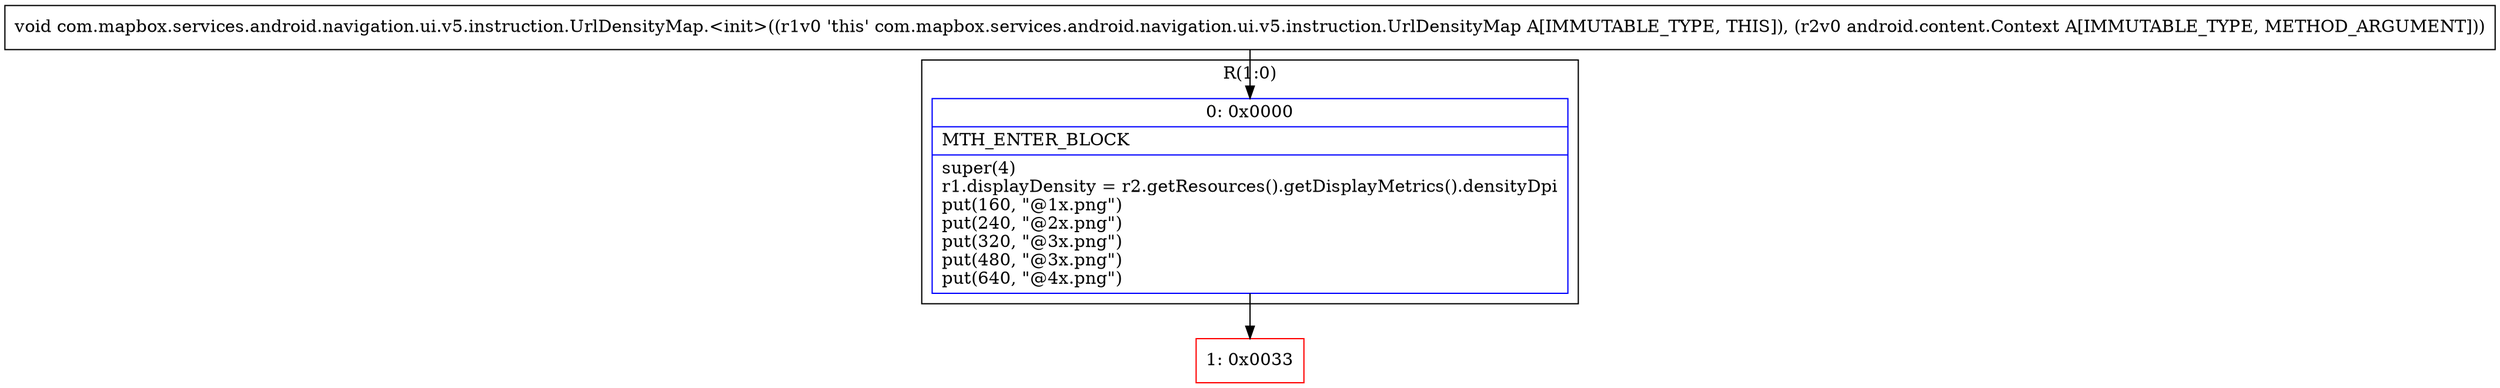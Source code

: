 digraph "CFG forcom.mapbox.services.android.navigation.ui.v5.instruction.UrlDensityMap.\<init\>(Landroid\/content\/Context;)V" {
subgraph cluster_Region_1258316864 {
label = "R(1:0)";
node [shape=record,color=blue];
Node_0 [shape=record,label="{0\:\ 0x0000|MTH_ENTER_BLOCK\l|super(4)\lr1.displayDensity = r2.getResources().getDisplayMetrics().densityDpi\lput(160, \"@1x.png\")\lput(240, \"@2x.png\")\lput(320, \"@3x.png\")\lput(480, \"@3x.png\")\lput(640, \"@4x.png\")\l}"];
}
Node_1 [shape=record,color=red,label="{1\:\ 0x0033}"];
MethodNode[shape=record,label="{void com.mapbox.services.android.navigation.ui.v5.instruction.UrlDensityMap.\<init\>((r1v0 'this' com.mapbox.services.android.navigation.ui.v5.instruction.UrlDensityMap A[IMMUTABLE_TYPE, THIS]), (r2v0 android.content.Context A[IMMUTABLE_TYPE, METHOD_ARGUMENT])) }"];
MethodNode -> Node_0;
Node_0 -> Node_1;
}

